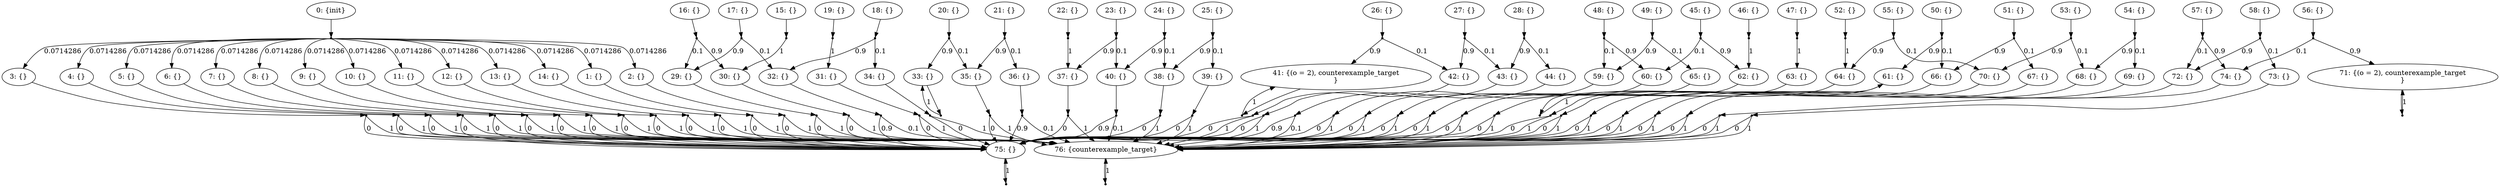 digraph model {
	0 [ label = "0: {init}" ];
	1 [ label = "1: {}" ];
	2 [ label = "2: {}" ];
	3 [ label = "3: {}" ];
	4 [ label = "4: {}" ];
	5 [ label = "5: {}" ];
	6 [ label = "6: {}" ];
	7 [ label = "7: {}" ];
	8 [ label = "8: {}" ];
	9 [ label = "9: {}" ];
	10 [ label = "10: {}" ];
	11 [ label = "11: {}" ];
	12 [ label = "12: {}" ];
	13 [ label = "13: {}" ];
	14 [ label = "14: {}" ];
	15 [ label = "15: {}" ];
	16 [ label = "16: {}" ];
	17 [ label = "17: {}" ];
	18 [ label = "18: {}" ];
	19 [ label = "19: {}" ];
	20 [ label = "20: {}" ];
	21 [ label = "21: {}" ];
	22 [ label = "22: {}" ];
	23 [ label = "23: {}" ];
	24 [ label = "24: {}" ];
	25 [ label = "25: {}" ];
	26 [ label = "26: {}" ];
	27 [ label = "27: {}" ];
	28 [ label = "28: {}" ];
	29 [ label = "29: {}" ];
	30 [ label = "30: {}" ];
	31 [ label = "31: {}" ];
	32 [ label = "32: {}" ];
	33 [ label = "33: {}" ];
	34 [ label = "34: {}" ];
	35 [ label = "35: {}" ];
	36 [ label = "36: {}" ];
	37 [ label = "37: {}" ];
	38 [ label = "38: {}" ];
	39 [ label = "39: {}" ];
	40 [ label = "40: {}" ];
	41 [ label = "41: {(o = 2), counterexample_target
}" ];
	42 [ label = "42: {}" ];
	43 [ label = "43: {}" ];
	44 [ label = "44: {}" ];
	45 [ label = "45: {}" ];
	46 [ label = "46: {}" ];
	47 [ label = "47: {}" ];
	48 [ label = "48: {}" ];
	49 [ label = "49: {}" ];
	50 [ label = "50: {}" ];
	51 [ label = "51: {}" ];
	52 [ label = "52: {}" ];
	53 [ label = "53: {}" ];
	54 [ label = "54: {}" ];
	55 [ label = "55: {}" ];
	56 [ label = "56: {}" ];
	57 [ label = "57: {}" ];
	58 [ label = "58: {}" ];
	59 [ label = "59: {}" ];
	60 [ label = "60: {}" ];
	61 [ label = "61: {}" ];
	62 [ label = "62: {}" ];
	63 [ label = "63: {}" ];
	64 [ label = "64: {}" ];
	65 [ label = "65: {}" ];
	66 [ label = "66: {}" ];
	67 [ label = "67: {}" ];
	68 [ label = "68: {}" ];
	69 [ label = "69: {}" ];
	70 [ label = "70: {}" ];
	71 [ label = "71: {(o = 2), counterexample_target
}" ];
	72 [ label = "72: {}" ];
	73 [ label = "73: {}" ];
	74 [ label = "74: {}" ];
	75 [ label = "75: {}" ];
	76 [ label = "76: {counterexample_target}" ];
	"0c0" [shape = "point"];
	0 -> "0c0";
	"0c0" -> 1 [ label= "0.0714286" ];
	"0c0" -> 2 [ label= "0.0714286" ];
	"0c0" -> 3 [ label= "0.0714286" ];
	"0c0" -> 4 [ label= "0.0714286" ];
	"0c0" -> 5 [ label= "0.0714286" ];
	"0c0" -> 6 [ label= "0.0714286" ];
	"0c0" -> 7 [ label= "0.0714286" ];
	"0c0" -> 8 [ label= "0.0714286" ];
	"0c0" -> 9 [ label= "0.0714286" ];
	"0c0" -> 10 [ label= "0.0714286" ];
	"0c0" -> 11 [ label= "0.0714286" ];
	"0c0" -> 12 [ label= "0.0714286" ];
	"0c0" -> 13 [ label= "0.0714286" ];
	"0c0" -> 14 [ label= "0.0714286" ];
	"1c0" [shape = "point"];
	1 -> "1c0";
	"1c0" -> 75 [ label= "0" ];
	"1c0" -> 76 [ label= "1" ];
	"2c0" [shape = "point"];
	2 -> "2c0";
	"2c0" -> 75 [ label= "0" ];
	"2c0" -> 76 [ label= "1" ];
	"3c0" [shape = "point"];
	3 -> "3c0";
	"3c0" -> 75 [ label= "0" ];
	"3c0" -> 76 [ label= "1" ];
	"4c0" [shape = "point"];
	4 -> "4c0";
	"4c0" -> 75 [ label= "0" ];
	"4c0" -> 76 [ label= "1" ];
	"5c0" [shape = "point"];
	5 -> "5c0";
	"5c0" -> 75 [ label= "0" ];
	"5c0" -> 76 [ label= "1" ];
	"6c0" [shape = "point"];
	6 -> "6c0";
	"6c0" -> 75 [ label= "0" ];
	"6c0" -> 76 [ label= "1" ];
	"7c0" [shape = "point"];
	7 -> "7c0";
	"7c0" -> 75 [ label= "0" ];
	"7c0" -> 76 [ label= "1" ];
	"8c0" [shape = "point"];
	8 -> "8c0";
	"8c0" -> 75 [ label= "0" ];
	"8c0" -> 76 [ label= "1" ];
	"9c0" [shape = "point"];
	9 -> "9c0";
	"9c0" -> 75 [ label= "0" ];
	"9c0" -> 76 [ label= "1" ];
	"10c0" [shape = "point"];
	10 -> "10c0";
	"10c0" -> 75 [ label= "0" ];
	"10c0" -> 76 [ label= "1" ];
	"11c0" [shape = "point"];
	11 -> "11c0";
	"11c0" -> 75 [ label= "0" ];
	"11c0" -> 76 [ label= "1" ];
	"12c0" [shape = "point"];
	12 -> "12c0";
	"12c0" -> 75 [ label= "0" ];
	"12c0" -> 76 [ label= "1" ];
	"13c0" [shape = "point"];
	13 -> "13c0";
	"13c0" -> 75 [ label= "0" ];
	"13c0" -> 76 [ label= "1" ];
	"14c0" [shape = "point"];
	14 -> "14c0";
	"14c0" -> 75 [ label= "0" ];
	"14c0" -> 76 [ label= "1" ];
	"15c0" [shape = "point"];
	15 -> "15c0";
	"15c0" -> 30 [ label= "1" ];
	"16c0" [shape = "point"];
	16 -> "16c0";
	"16c0" -> 29 [ label= "0.1" ];
	"16c0" -> 30 [ label= "0.9" ];
	"17c0" [shape = "point"];
	17 -> "17c0";
	"17c0" -> 29 [ label= "0.9" ];
	"17c0" -> 32 [ label= "0.1" ];
	"18c0" [shape = "point"];
	18 -> "18c0";
	"18c0" -> 32 [ label= "0.9" ];
	"18c0" -> 34 [ label= "0.1" ];
	"19c0" [shape = "point"];
	19 -> "19c0";
	"19c0" -> 31 [ label= "1" ];
	"20c0" [shape = "point"];
	20 -> "20c0";
	"20c0" -> 33 [ label= "0.9" ];
	"20c0" -> 35 [ label= "0.1" ];
	"21c0" [shape = "point"];
	21 -> "21c0";
	"21c0" -> 35 [ label= "0.9" ];
	"21c0" -> 36 [ label= "0.1" ];
	"22c0" [shape = "point"];
	22 -> "22c0";
	"22c0" -> 37 [ label= "1" ];
	"23c0" [shape = "point"];
	23 -> "23c0";
	"23c0" -> 37 [ label= "0.9" ];
	"23c0" -> 40 [ label= "0.1" ];
	"24c0" [shape = "point"];
	24 -> "24c0";
	"24c0" -> 38 [ label= "0.1" ];
	"24c0" -> 40 [ label= "0.9" ];
	"25c0" [shape = "point"];
	25 -> "25c0";
	"25c0" -> 38 [ label= "0.9" ];
	"25c0" -> 39 [ label= "0.1" ];
	"26c0" [shape = "point"];
	26 -> "26c0";
	"26c0" -> 41 [ label= "0.9" ];
	"26c0" -> 42 [ label= "0.1" ];
	"27c0" [shape = "point"];
	27 -> "27c0";
	"27c0" -> 42 [ label= "0.9" ];
	"27c0" -> 43 [ label= "0.1" ];
	"28c0" [shape = "point"];
	28 -> "28c0";
	"28c0" -> 43 [ label= "0.9" ];
	"28c0" -> 44 [ label= "0.1" ];
	"29c0" [shape = "point"];
	29 -> "29c0";
	"29c0" -> 75 [ label= "0" ];
	"29c0" -> 76 [ label= "1" ];
	"30c0" [shape = "point"];
	30 -> "30c0";
	"30c0" -> 75 [ label= "0" ];
	"30c0" -> 76 [ label= "1" ];
	"31c0" [shape = "point"];
	31 -> "31c0";
	"31c0" -> 75 [ label= "0" ];
	"31c0" -> 76 [ label= "1" ];
	"32c0" [shape = "point"];
	32 -> "32c0";
	"32c0" -> 75 [ label= "0.9" ];
	"32c0" -> 76 [ label= "0.1" ];
	"33c0" [shape = "point"];
	33 -> "33c0";
	"33c0" -> 33 [ label= "1" ];
	"34c0" [shape = "point"];
	34 -> "34c0";
	"34c0" -> 75 [ label= "0" ];
	"34c0" -> 76 [ label= "1" ];
	"35c0" [shape = "point"];
	35 -> "35c0";
	"35c0" -> 75 [ label= "0" ];
	"35c0" -> 76 [ label= "1" ];
	"36c0" [shape = "point"];
	36 -> "36c0";
	"36c0" -> 75 [ label= "0.9" ];
	"36c0" -> 76 [ label= "0.1" ];
	"37c0" [shape = "point"];
	37 -> "37c0";
	"37c0" -> 75 [ label= "0" ];
	"37c0" -> 76 [ label= "1" ];
	"38c0" [shape = "point"];
	38 -> "38c0";
	"38c0" -> 75 [ label= "0" ];
	"38c0" -> 76 [ label= "1" ];
	"39c0" [shape = "point"];
	39 -> "39c0";
	"39c0" -> 75 [ label= "0" ];
	"39c0" -> 76 [ label= "1" ];
	"40c0" [shape = "point"];
	40 -> "40c0";
	"40c0" -> 75 [ label= "0.9" ];
	"40c0" -> 76 [ label= "0.1" ];
	"41c0" [shape = "point"];
	41 -> "41c0";
	"41c0" -> 41 [ label= "1" ];
	"42c0" [shape = "point"];
	42 -> "42c0";
	"42c0" -> 75 [ label= "0" ];
	"42c0" -> 76 [ label= "1" ];
	"43c0" [shape = "point"];
	43 -> "43c0";
	"43c0" -> 75 [ label= "0" ];
	"43c0" -> 76 [ label= "1" ];
	"44c0" [shape = "point"];
	44 -> "44c0";
	"44c0" -> 75 [ label= "0.9" ];
	"44c0" -> 76 [ label= "0.1" ];
	"45c0" [shape = "point"];
	45 -> "45c0";
	"45c0" -> 60 [ label= "0.1" ];
	"45c0" -> 62 [ label= "0.9" ];
	"46c0" [shape = "point"];
	46 -> "46c0";
	"46c0" -> 62 [ label= "1" ];
	"47c0" [shape = "point"];
	47 -> "47c0";
	"47c0" -> 63 [ label= "1" ];
	"48c0" [shape = "point"];
	48 -> "48c0";
	"48c0" -> 59 [ label= "0.1" ];
	"48c0" -> 60 [ label= "0.9" ];
	"49c0" [shape = "point"];
	49 -> "49c0";
	"49c0" -> 59 [ label= "0.9" ];
	"49c0" -> 65 [ label= "0.1" ];
	"50c0" [shape = "point"];
	50 -> "50c0";
	"50c0" -> 61 [ label= "0.9" ];
	"50c0" -> 66 [ label= "0.1" ];
	"51c0" [shape = "point"];
	51 -> "51c0";
	"51c0" -> 66 [ label= "0.9" ];
	"51c0" -> 67 [ label= "0.1" ];
	"52c0" [shape = "point"];
	52 -> "52c0";
	"52c0" -> 64 [ label= "1" ];
	"53c0" [shape = "point"];
	53 -> "53c0";
	"53c0" -> 68 [ label= "0.1" ];
	"53c0" -> 70 [ label= "0.9" ];
	"54c0" [shape = "point"];
	54 -> "54c0";
	"54c0" -> 68 [ label= "0.9" ];
	"54c0" -> 69 [ label= "0.1" ];
	"55c0" [shape = "point"];
	55 -> "55c0";
	"55c0" -> 64 [ label= "0.9" ];
	"55c0" -> 70 [ label= "0.1" ];
	"56c0" [shape = "point"];
	56 -> "56c0";
	"56c0" -> 71 [ label= "0.9" ];
	"56c0" -> 74 [ label= "0.1" ];
	"57c0" [shape = "point"];
	57 -> "57c0";
	"57c0" -> 72 [ label= "0.1" ];
	"57c0" -> 74 [ label= "0.9" ];
	"58c0" [shape = "point"];
	58 -> "58c0";
	"58c0" -> 72 [ label= "0.9" ];
	"58c0" -> 73 [ label= "0.1" ];
	"59c0" [shape = "point"];
	59 -> "59c0";
	"59c0" -> 75 [ label= "0" ];
	"59c0" -> 76 [ label= "1" ];
	"60c0" [shape = "point"];
	60 -> "60c0";
	"60c0" -> 75 [ label= "0" ];
	"60c0" -> 76 [ label= "1" ];
	"61c0" [shape = "point"];
	61 -> "61c0";
	"61c0" -> 61 [ label= "1" ];
	"62c0" [shape = "point"];
	62 -> "62c0";
	"62c0" -> 75 [ label= "0" ];
	"62c0" -> 76 [ label= "1" ];
	"63c0" [shape = "point"];
	63 -> "63c0";
	"63c0" -> 75 [ label= "0" ];
	"63c0" -> 76 [ label= "1" ];
	"64c0" [shape = "point"];
	64 -> "64c0";
	"64c0" -> 75 [ label= "0" ];
	"64c0" -> 76 [ label= "1" ];
	"65c0" [shape = "point"];
	65 -> "65c0";
	"65c0" -> 75 [ label= "0" ];
	"65c0" -> 76 [ label= "1" ];
	"66c0" [shape = "point"];
	66 -> "66c0";
	"66c0" -> 75 [ label= "0" ];
	"66c0" -> 76 [ label= "1" ];
	"67c0" [shape = "point"];
	67 -> "67c0";
	"67c0" -> 75 [ label= "0" ];
	"67c0" -> 76 [ label= "1" ];
	"68c0" [shape = "point"];
	68 -> "68c0";
	"68c0" -> 75 [ label= "0" ];
	"68c0" -> 76 [ label= "1" ];
	"69c0" [shape = "point"];
	69 -> "69c0";
	"69c0" -> 75 [ label= "0" ];
	"69c0" -> 76 [ label= "1" ];
	"70c0" [shape = "point"];
	70 -> "70c0";
	"70c0" -> 75 [ label= "0" ];
	"70c0" -> 76 [ label= "1" ];
	"71c0" [shape = "point"];
	71 -> "71c0";
	"71c0" -> 71 [ label= "1" ];
	"72c0" [shape = "point"];
	72 -> "72c0";
	"72c0" -> 75 [ label= "0" ];
	"72c0" -> 76 [ label= "1" ];
	"73c0" [shape = "point"];
	73 -> "73c0";
	"73c0" -> 75 [ label= "0" ];
	"73c0" -> 76 [ label= "1" ];
	"74c0" [shape = "point"];
	74 -> "74c0";
	"74c0" -> 75 [ label= "0" ];
	"74c0" -> 76 [ label= "1" ];
	"75c0" [shape = "point"];
	75 -> "75c0";
	"75c0" -> 75 [ label= "1" ];
	"76c0" [shape = "point"];
	76 -> "76c0";
	"76c0" -> 76 [ label= "1" ];
}
